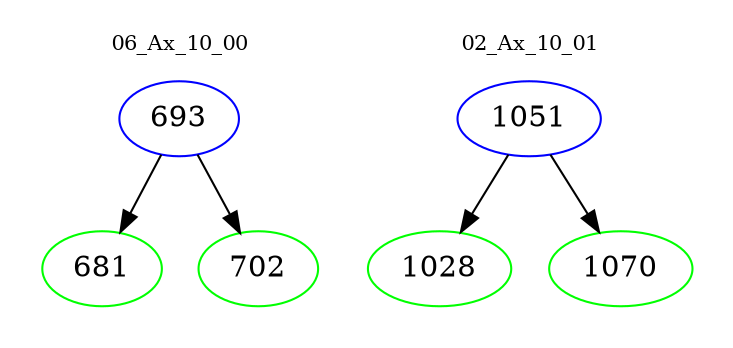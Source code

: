 digraph{
subgraph cluster_0 {
color = white
label = "06_Ax_10_00";
fontsize=10;
T0_693 [label="693", color="blue"]
T0_693 -> T0_681 [color="black"]
T0_681 [label="681", color="green"]
T0_693 -> T0_702 [color="black"]
T0_702 [label="702", color="green"]
}
subgraph cluster_1 {
color = white
label = "02_Ax_10_01";
fontsize=10;
T1_1051 [label="1051", color="blue"]
T1_1051 -> T1_1028 [color="black"]
T1_1028 [label="1028", color="green"]
T1_1051 -> T1_1070 [color="black"]
T1_1070 [label="1070", color="green"]
}
}
